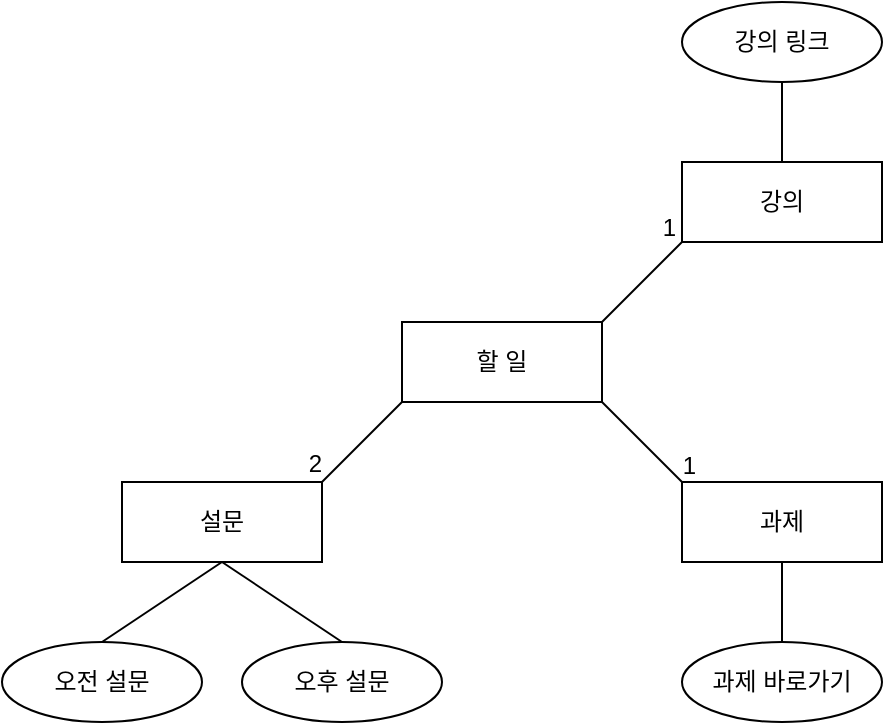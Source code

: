 <mxfile version="20.8.21" type="device"><diagram id="R2lEEEUBdFMjLlhIrx00" name="Page-1"><mxGraphModel dx="1168" dy="681" grid="1" gridSize="10" guides="1" tooltips="1" connect="1" arrows="1" fold="1" page="1" pageScale="1" pageWidth="850" pageHeight="1100" math="0" shadow="0" extFonts="Permanent Marker^https://fonts.googleapis.com/css?family=Permanent+Marker"><root><mxCell id="0"/><mxCell id="1" parent="0"/><mxCell id="oJNxFMkhQDnr4g-dqBBS-16" value="강의" style="whiteSpace=wrap;html=1;align=center;" parent="1" vertex="1"><mxGeometry x="560" y="280" width="100" height="40" as="geometry"/></mxCell><mxCell id="oJNxFMkhQDnr4g-dqBBS-17" value="설문" style="whiteSpace=wrap;html=1;align=center;" parent="1" vertex="1"><mxGeometry x="280" y="440" width="100" height="40" as="geometry"/></mxCell><mxCell id="oJNxFMkhQDnr4g-dqBBS-18" value="과제" style="whiteSpace=wrap;html=1;align=center;" parent="1" vertex="1"><mxGeometry x="560" y="440" width="100" height="40" as="geometry"/></mxCell><mxCell id="oJNxFMkhQDnr4g-dqBBS-39" value="" style="endArrow=none;html=1;rounded=0;entryX=0.5;entryY=0;entryDx=0;entryDy=0;exitX=0.5;exitY=1;exitDx=0;exitDy=0;" parent="1" source="rK_DpJ5L6Bh67vZc7oh4-5" target="oJNxFMkhQDnr4g-dqBBS-16" edge="1"><mxGeometry relative="1" as="geometry"><mxPoint x="680" y="140" as="sourcePoint"/><mxPoint x="520" y="430" as="targetPoint"/></mxGeometry></mxCell><mxCell id="oJNxFMkhQDnr4g-dqBBS-51" value="" style="endArrow=none;html=1;rounded=0;exitX=0.5;exitY=1;exitDx=0;exitDy=0;entryX=0.5;entryY=0;entryDx=0;entryDy=0;" parent="1" source="oJNxFMkhQDnr4g-dqBBS-17" target="rK_DpJ5L6Bh67vZc7oh4-10" edge="1"><mxGeometry relative="1" as="geometry"><mxPoint x="360" y="400" as="sourcePoint"/><mxPoint x="350" y="550" as="targetPoint"/></mxGeometry></mxCell><mxCell id="rK_DpJ5L6Bh67vZc7oh4-3" value="" style="endArrow=none;html=1;rounded=0;entryX=0.5;entryY=0;entryDx=0;entryDy=0;exitX=0.5;exitY=1;exitDx=0;exitDy=0;" edge="1" parent="1" source="oJNxFMkhQDnr4g-dqBBS-17" target="rK_DpJ5L6Bh67vZc7oh4-11"><mxGeometry relative="1" as="geometry"><mxPoint x="170" y="560" as="sourcePoint"/><mxPoint x="60" y="610" as="targetPoint"/></mxGeometry></mxCell><mxCell id="rK_DpJ5L6Bh67vZc7oh4-5" value="강의 링크" style="ellipse;whiteSpace=wrap;html=1;align=center;" vertex="1" parent="1"><mxGeometry x="560" y="200" width="100" height="40" as="geometry"/></mxCell><mxCell id="rK_DpJ5L6Bh67vZc7oh4-7" value="할 일" style="whiteSpace=wrap;html=1;align=center;" vertex="1" parent="1"><mxGeometry x="420" y="360" width="100" height="40" as="geometry"/></mxCell><mxCell id="rK_DpJ5L6Bh67vZc7oh4-9" value="과제 바로가기" style="ellipse;whiteSpace=wrap;html=1;align=center;" vertex="1" parent="1"><mxGeometry x="560" y="520" width="100" height="40" as="geometry"/></mxCell><mxCell id="rK_DpJ5L6Bh67vZc7oh4-10" value="오후 설문" style="ellipse;whiteSpace=wrap;html=1;align=center;" vertex="1" parent="1"><mxGeometry x="340" y="520" width="100" height="40" as="geometry"/></mxCell><mxCell id="rK_DpJ5L6Bh67vZc7oh4-11" value="오전 설문" style="ellipse;whiteSpace=wrap;html=1;align=center;" vertex="1" parent="1"><mxGeometry x="220" y="520" width="100" height="40" as="geometry"/></mxCell><mxCell id="rK_DpJ5L6Bh67vZc7oh4-13" value="" style="endArrow=none;html=1;rounded=0;entryX=0.5;entryY=0;entryDx=0;entryDy=0;exitX=0.5;exitY=1;exitDx=0;exitDy=0;" edge="1" parent="1" source="oJNxFMkhQDnr4g-dqBBS-18" target="rK_DpJ5L6Bh67vZc7oh4-9"><mxGeometry relative="1" as="geometry"><mxPoint x="370" y="410" as="sourcePoint"/><mxPoint x="530" y="410" as="targetPoint"/></mxGeometry></mxCell><mxCell id="rK_DpJ5L6Bh67vZc7oh4-20" value="" style="endArrow=none;html=1;rounded=0;entryX=1;entryY=0;entryDx=0;entryDy=0;exitX=0;exitY=1;exitDx=0;exitDy=0;" edge="1" parent="1" source="rK_DpJ5L6Bh67vZc7oh4-7" target="oJNxFMkhQDnr4g-dqBBS-17"><mxGeometry relative="1" as="geometry"><mxPoint x="370" y="410" as="sourcePoint"/><mxPoint x="530" y="410" as="targetPoint"/></mxGeometry></mxCell><mxCell id="rK_DpJ5L6Bh67vZc7oh4-21" value="2" style="resizable=0;html=1;align=right;verticalAlign=bottom;" connectable="0" vertex="1" parent="rK_DpJ5L6Bh67vZc7oh4-20"><mxGeometry x="1" relative="1" as="geometry"/></mxCell><mxCell id="rK_DpJ5L6Bh67vZc7oh4-23" value="" style="endArrow=none;html=1;rounded=0;entryX=0;entryY=1;entryDx=0;entryDy=0;exitX=1;exitY=0;exitDx=0;exitDy=0;" edge="1" parent="1" source="rK_DpJ5L6Bh67vZc7oh4-7" target="oJNxFMkhQDnr4g-dqBBS-16"><mxGeometry relative="1" as="geometry"><mxPoint x="370" y="410" as="sourcePoint"/><mxPoint x="530" y="410" as="targetPoint"/></mxGeometry></mxCell><mxCell id="rK_DpJ5L6Bh67vZc7oh4-24" value="1" style="resizable=0;html=1;align=right;verticalAlign=bottom;" connectable="0" vertex="1" parent="rK_DpJ5L6Bh67vZc7oh4-23"><mxGeometry x="1" relative="1" as="geometry"><mxPoint x="-2" y="1" as="offset"/></mxGeometry></mxCell><mxCell id="rK_DpJ5L6Bh67vZc7oh4-25" value="" style="endArrow=none;html=1;rounded=0;entryX=0;entryY=0;entryDx=0;entryDy=0;exitX=1;exitY=1;exitDx=0;exitDy=0;" edge="1" parent="1" source="rK_DpJ5L6Bh67vZc7oh4-7" target="oJNxFMkhQDnr4g-dqBBS-18"><mxGeometry relative="1" as="geometry"><mxPoint x="370" y="410" as="sourcePoint"/><mxPoint x="530" y="410" as="targetPoint"/></mxGeometry></mxCell><mxCell id="rK_DpJ5L6Bh67vZc7oh4-26" value="1" style="resizable=0;html=1;align=right;verticalAlign=bottom;" connectable="0" vertex="1" parent="rK_DpJ5L6Bh67vZc7oh4-25"><mxGeometry x="1" relative="1" as="geometry"><mxPoint x="8" y="1" as="offset"/></mxGeometry></mxCell></root></mxGraphModel></diagram></mxfile>